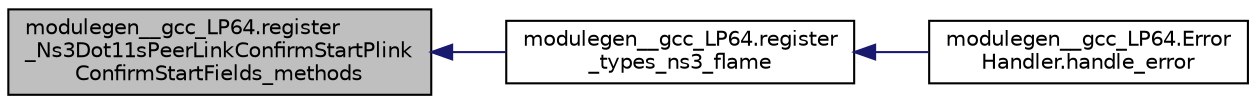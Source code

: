 digraph "modulegen__gcc_LP64.register_Ns3Dot11sPeerLinkConfirmStartPlinkConfirmStartFields_methods"
{
  edge [fontname="Helvetica",fontsize="10",labelfontname="Helvetica",labelfontsize="10"];
  node [fontname="Helvetica",fontsize="10",shape=record];
  rankdir="LR";
  Node1 [label="modulegen__gcc_LP64.register\l_Ns3Dot11sPeerLinkConfirmStartPlink\lConfirmStartFields_methods",height=0.2,width=0.4,color="black", fillcolor="grey75", style="filled", fontcolor="black"];
  Node1 -> Node2 [dir="back",color="midnightblue",fontsize="10",style="solid"];
  Node2 [label="modulegen__gcc_LP64.register\l_types_ns3_flame",height=0.2,width=0.4,color="black", fillcolor="white", style="filled",URL="$db/dbb/namespacemodulegen____gcc__LP64.html#a0c0e3c1249cadb3ceda60aee63e39192"];
  Node2 -> Node3 [dir="back",color="midnightblue",fontsize="10",style="solid"];
  Node3 [label="modulegen__gcc_LP64.Error\lHandler.handle_error",height=0.2,width=0.4,color="black", fillcolor="white", style="filled",URL="$df/d38/classmodulegen____gcc__LP64_1_1ErrorHandler.html#ae861af2ccf0c7d1732eb52c22d89f8fd"];
}
